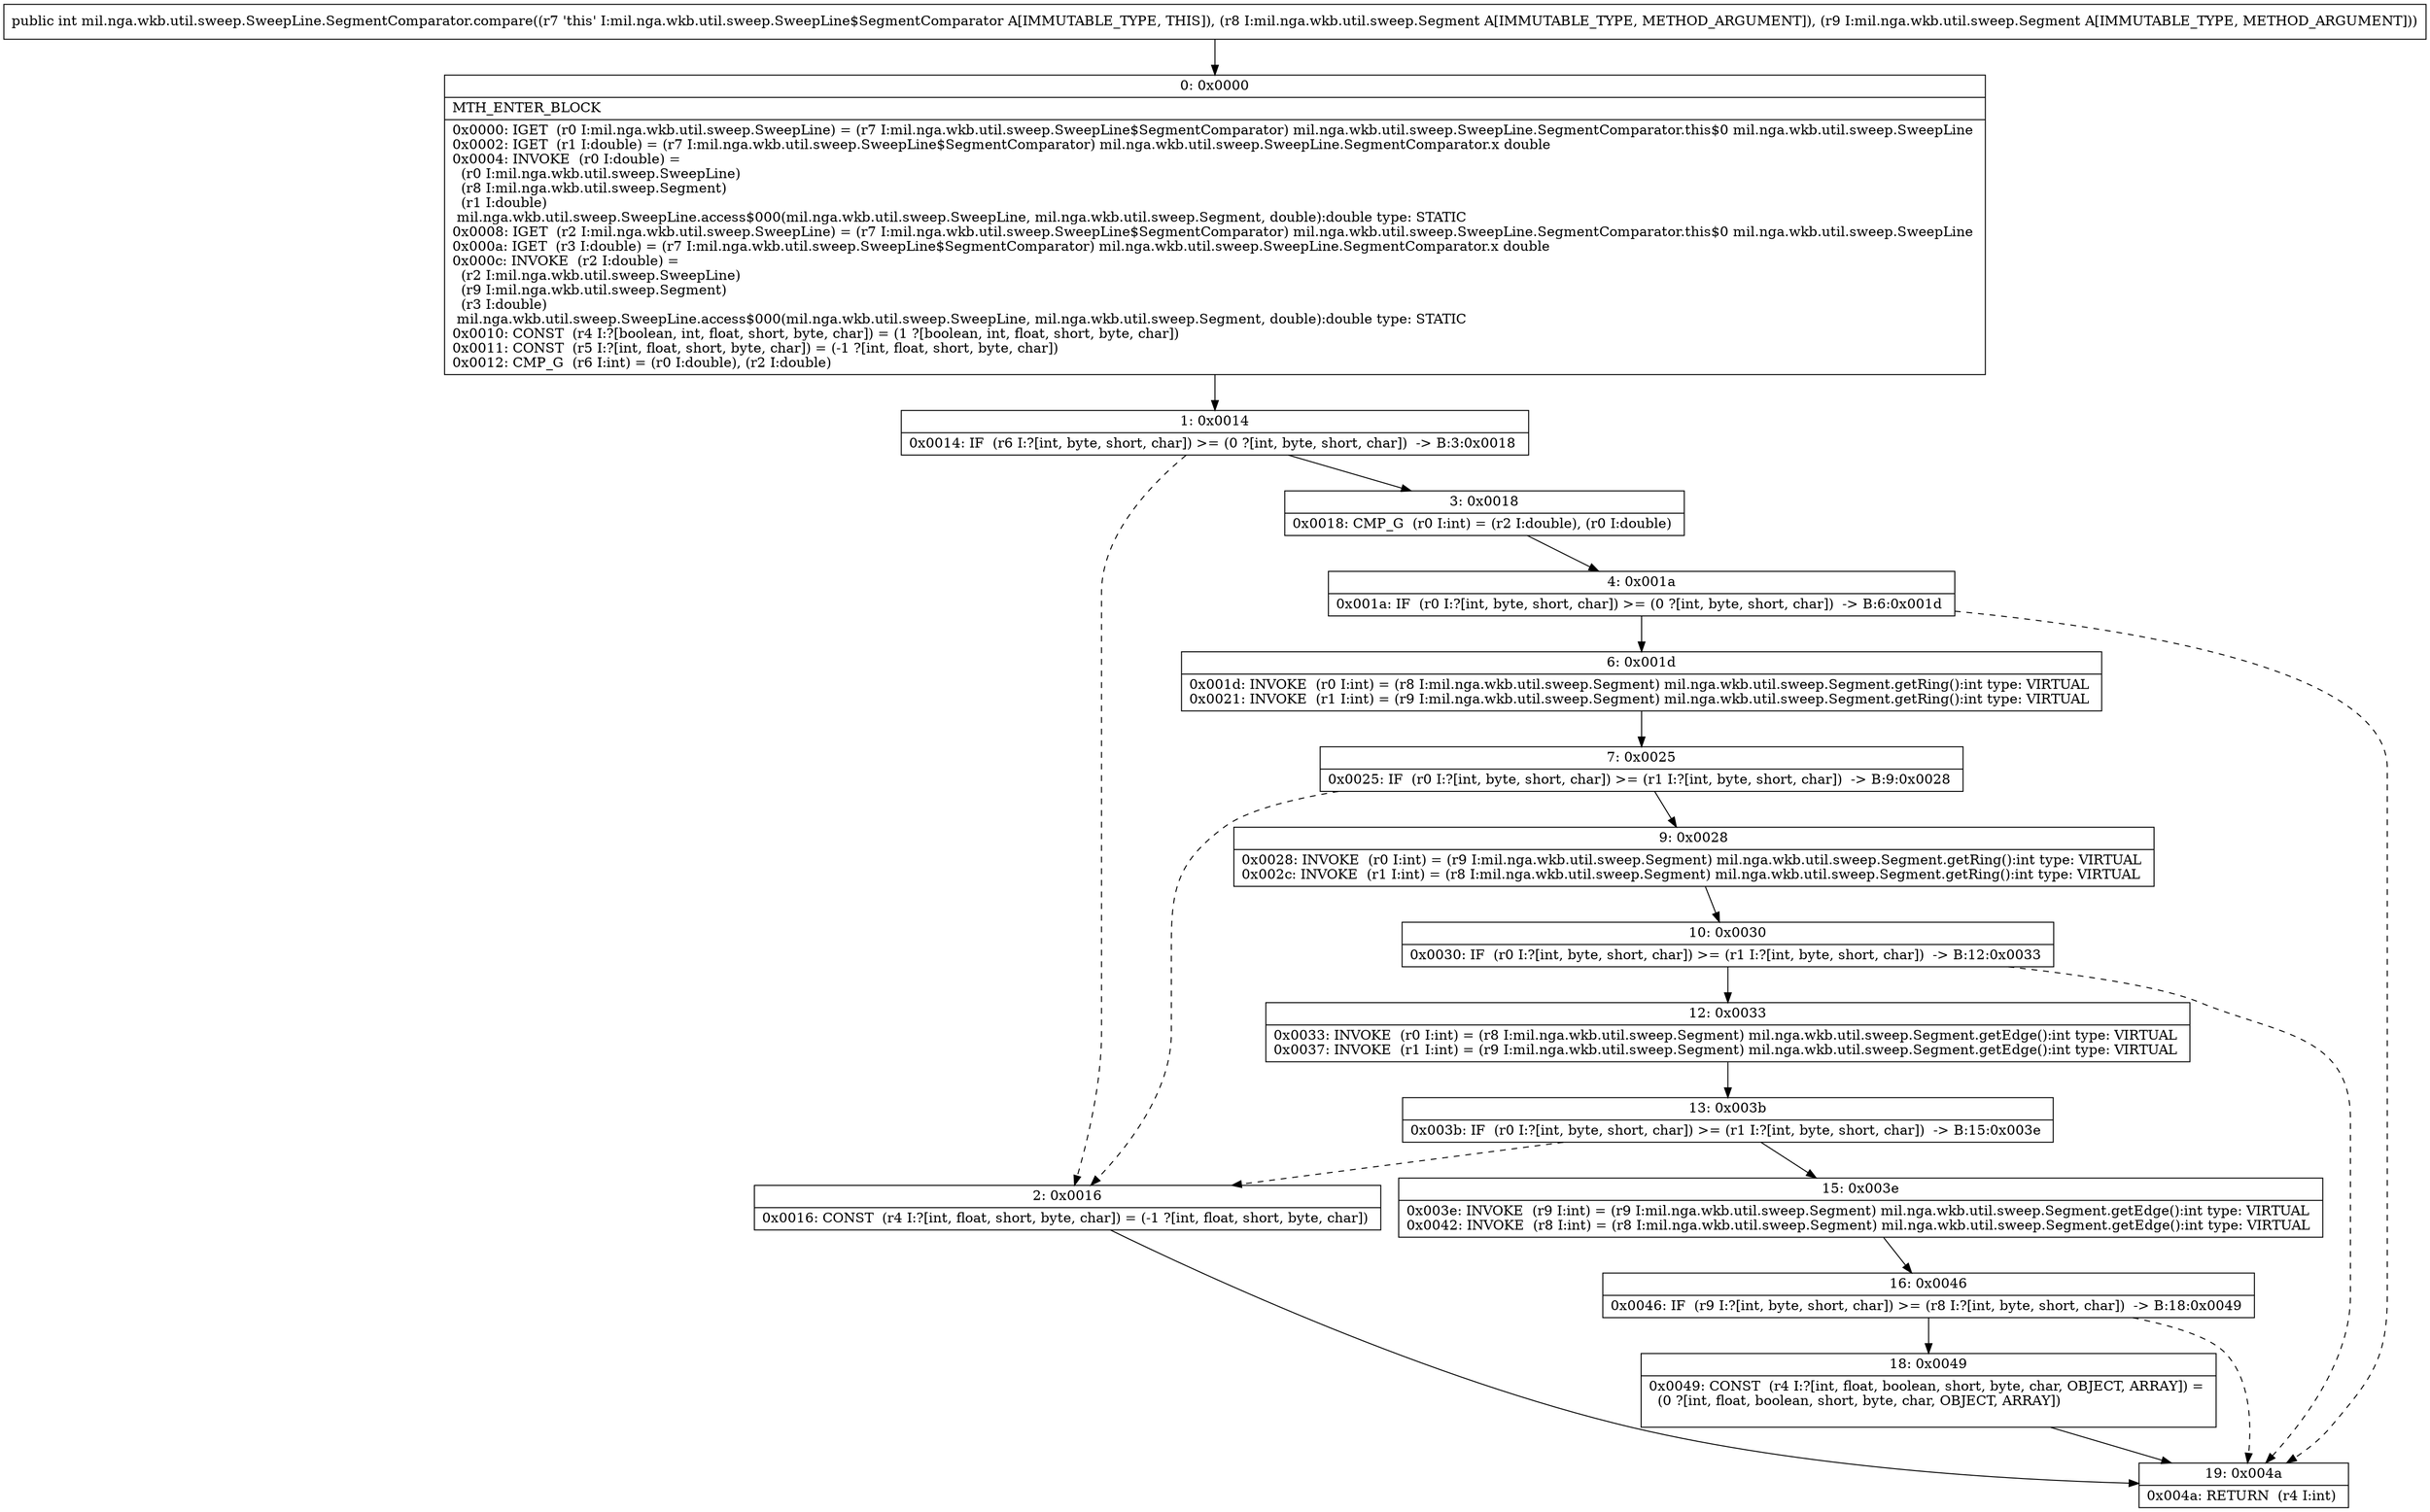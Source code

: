 digraph "CFG formil.nga.wkb.util.sweep.SweepLine.SegmentComparator.compare(Lmil\/nga\/wkb\/util\/sweep\/Segment;Lmil\/nga\/wkb\/util\/sweep\/Segment;)I" {
Node_0 [shape=record,label="{0\:\ 0x0000|MTH_ENTER_BLOCK\l|0x0000: IGET  (r0 I:mil.nga.wkb.util.sweep.SweepLine) = (r7 I:mil.nga.wkb.util.sweep.SweepLine$SegmentComparator) mil.nga.wkb.util.sweep.SweepLine.SegmentComparator.this$0 mil.nga.wkb.util.sweep.SweepLine \l0x0002: IGET  (r1 I:double) = (r7 I:mil.nga.wkb.util.sweep.SweepLine$SegmentComparator) mil.nga.wkb.util.sweep.SweepLine.SegmentComparator.x double \l0x0004: INVOKE  (r0 I:double) = \l  (r0 I:mil.nga.wkb.util.sweep.SweepLine)\l  (r8 I:mil.nga.wkb.util.sweep.Segment)\l  (r1 I:double)\l mil.nga.wkb.util.sweep.SweepLine.access$000(mil.nga.wkb.util.sweep.SweepLine, mil.nga.wkb.util.sweep.Segment, double):double type: STATIC \l0x0008: IGET  (r2 I:mil.nga.wkb.util.sweep.SweepLine) = (r7 I:mil.nga.wkb.util.sweep.SweepLine$SegmentComparator) mil.nga.wkb.util.sweep.SweepLine.SegmentComparator.this$0 mil.nga.wkb.util.sweep.SweepLine \l0x000a: IGET  (r3 I:double) = (r7 I:mil.nga.wkb.util.sweep.SweepLine$SegmentComparator) mil.nga.wkb.util.sweep.SweepLine.SegmentComparator.x double \l0x000c: INVOKE  (r2 I:double) = \l  (r2 I:mil.nga.wkb.util.sweep.SweepLine)\l  (r9 I:mil.nga.wkb.util.sweep.Segment)\l  (r3 I:double)\l mil.nga.wkb.util.sweep.SweepLine.access$000(mil.nga.wkb.util.sweep.SweepLine, mil.nga.wkb.util.sweep.Segment, double):double type: STATIC \l0x0010: CONST  (r4 I:?[boolean, int, float, short, byte, char]) = (1 ?[boolean, int, float, short, byte, char]) \l0x0011: CONST  (r5 I:?[int, float, short, byte, char]) = (\-1 ?[int, float, short, byte, char]) \l0x0012: CMP_G  (r6 I:int) = (r0 I:double), (r2 I:double) \l}"];
Node_1 [shape=record,label="{1\:\ 0x0014|0x0014: IF  (r6 I:?[int, byte, short, char]) \>= (0 ?[int, byte, short, char])  \-\> B:3:0x0018 \l}"];
Node_2 [shape=record,label="{2\:\ 0x0016|0x0016: CONST  (r4 I:?[int, float, short, byte, char]) = (\-1 ?[int, float, short, byte, char]) \l}"];
Node_3 [shape=record,label="{3\:\ 0x0018|0x0018: CMP_G  (r0 I:int) = (r2 I:double), (r0 I:double) \l}"];
Node_4 [shape=record,label="{4\:\ 0x001a|0x001a: IF  (r0 I:?[int, byte, short, char]) \>= (0 ?[int, byte, short, char])  \-\> B:6:0x001d \l}"];
Node_6 [shape=record,label="{6\:\ 0x001d|0x001d: INVOKE  (r0 I:int) = (r8 I:mil.nga.wkb.util.sweep.Segment) mil.nga.wkb.util.sweep.Segment.getRing():int type: VIRTUAL \l0x0021: INVOKE  (r1 I:int) = (r9 I:mil.nga.wkb.util.sweep.Segment) mil.nga.wkb.util.sweep.Segment.getRing():int type: VIRTUAL \l}"];
Node_7 [shape=record,label="{7\:\ 0x0025|0x0025: IF  (r0 I:?[int, byte, short, char]) \>= (r1 I:?[int, byte, short, char])  \-\> B:9:0x0028 \l}"];
Node_9 [shape=record,label="{9\:\ 0x0028|0x0028: INVOKE  (r0 I:int) = (r9 I:mil.nga.wkb.util.sweep.Segment) mil.nga.wkb.util.sweep.Segment.getRing():int type: VIRTUAL \l0x002c: INVOKE  (r1 I:int) = (r8 I:mil.nga.wkb.util.sweep.Segment) mil.nga.wkb.util.sweep.Segment.getRing():int type: VIRTUAL \l}"];
Node_10 [shape=record,label="{10\:\ 0x0030|0x0030: IF  (r0 I:?[int, byte, short, char]) \>= (r1 I:?[int, byte, short, char])  \-\> B:12:0x0033 \l}"];
Node_12 [shape=record,label="{12\:\ 0x0033|0x0033: INVOKE  (r0 I:int) = (r8 I:mil.nga.wkb.util.sweep.Segment) mil.nga.wkb.util.sweep.Segment.getEdge():int type: VIRTUAL \l0x0037: INVOKE  (r1 I:int) = (r9 I:mil.nga.wkb.util.sweep.Segment) mil.nga.wkb.util.sweep.Segment.getEdge():int type: VIRTUAL \l}"];
Node_13 [shape=record,label="{13\:\ 0x003b|0x003b: IF  (r0 I:?[int, byte, short, char]) \>= (r1 I:?[int, byte, short, char])  \-\> B:15:0x003e \l}"];
Node_15 [shape=record,label="{15\:\ 0x003e|0x003e: INVOKE  (r9 I:int) = (r9 I:mil.nga.wkb.util.sweep.Segment) mil.nga.wkb.util.sweep.Segment.getEdge():int type: VIRTUAL \l0x0042: INVOKE  (r8 I:int) = (r8 I:mil.nga.wkb.util.sweep.Segment) mil.nga.wkb.util.sweep.Segment.getEdge():int type: VIRTUAL \l}"];
Node_16 [shape=record,label="{16\:\ 0x0046|0x0046: IF  (r9 I:?[int, byte, short, char]) \>= (r8 I:?[int, byte, short, char])  \-\> B:18:0x0049 \l}"];
Node_18 [shape=record,label="{18\:\ 0x0049|0x0049: CONST  (r4 I:?[int, float, boolean, short, byte, char, OBJECT, ARRAY]) = \l  (0 ?[int, float, boolean, short, byte, char, OBJECT, ARRAY])\l \l}"];
Node_19 [shape=record,label="{19\:\ 0x004a|0x004a: RETURN  (r4 I:int) \l}"];
MethodNode[shape=record,label="{public int mil.nga.wkb.util.sweep.SweepLine.SegmentComparator.compare((r7 'this' I:mil.nga.wkb.util.sweep.SweepLine$SegmentComparator A[IMMUTABLE_TYPE, THIS]), (r8 I:mil.nga.wkb.util.sweep.Segment A[IMMUTABLE_TYPE, METHOD_ARGUMENT]), (r9 I:mil.nga.wkb.util.sweep.Segment A[IMMUTABLE_TYPE, METHOD_ARGUMENT])) }"];
MethodNode -> Node_0;
Node_0 -> Node_1;
Node_1 -> Node_2[style=dashed];
Node_1 -> Node_3;
Node_2 -> Node_19;
Node_3 -> Node_4;
Node_4 -> Node_6;
Node_4 -> Node_19[style=dashed];
Node_6 -> Node_7;
Node_7 -> Node_9;
Node_7 -> Node_2[style=dashed];
Node_9 -> Node_10;
Node_10 -> Node_12;
Node_10 -> Node_19[style=dashed];
Node_12 -> Node_13;
Node_13 -> Node_15;
Node_13 -> Node_2[style=dashed];
Node_15 -> Node_16;
Node_16 -> Node_18;
Node_16 -> Node_19[style=dashed];
Node_18 -> Node_19;
}

